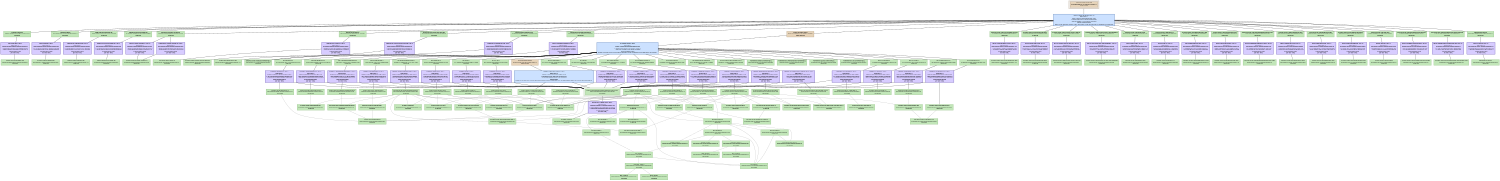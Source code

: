 digraph DreamCatcher {
   size = "10.000000,8.500000";
   concentrate = false;

   node [ shape = box, style = filled, color = "0.3 0.5 0.6", fillcolor = "0.3 0.2 0.9", fontname = "Monaco", fontsize = "9" ];
   n00001 [ label = "Debug/DreamCatcher.app\n89b7483a5ee1511b144404c1229a3617\nDepsUpdated", color = "0.1 0.5 0.5", fillcolor = "0.1 0.2 0.9", peripheries = 3 ];
   n00002 [ label = "Contents/Info.plist\n34eb653e0d93476649fe82aaa800a118\nUpToDate" ];
   n00003 [ label = "DreamCatcher.build/Info.plist\n0000000044486d62000000000000084d\nUpToDate" ];
   n00004 [ label = "Contents/PkgInfo\n077a407bc4546c2ce418e5dd98439556\nUpToDate" ];
   n00005 [ label = "DreamCatcher.build/PkgInfo\n0000000043739ad80000000000000008\nUpToDate" ];
   n00006 [ label = "Frameworks/AGRegex.framework\n0218b93dc6217ac6af7dab2201836be1\nUpToDate" ];
   n00007 [ label = "DreamCatcher/AGRegex.framework[C]\n000000004375f11a00000000000000cc\nUpToDate" ];
   n00008 [ label = "English.lproj/MainMenu.nib\nf788b6938053141a42121c671a01b5f0\nUpToDate" ];
   n00009 [ label = "English.lproj/MainMenu.nib\n0000000043753cf80000000000000110\nUpToDate" ];
   n00010 [ label = "English.lproj/MyDocument.nib\n0418e2b45730d89c1bce00abba0bdd98\nUpToDate" ];
   n00011 [ label = "English.lproj/MyDocument.nib\n000000004308dd3f00000000000000cc\nUpToDate" ];
   n00012 [ label = "Resources/DreamCatcher.icns\n000000004308dd3e000000000000c2e4\nUpToDate" ];
   n00013 [ label = "DreamCatcher/DreamCatcher.icns\n000000004308dd3e000000000000c2e4\nUpToDate" ];
   n00014 [ label = "Resources/Credits.rtf\n2e0a6f1549ac73b78b580b7c1a6ab4ba\nUpToDate" ];
   n00015 [ label = "DreamCatcher/Credits.rtf\n0000000043782c640000000000000187\nUpToDate" ];
   n00016 [ label = "Resources/DreamCatcher-Info.plist\nfbcb20498ec85b60ac22b7332e3eb597\nUpToDate" ];
   n00017 [ label = "DreamCatcher/DreamCatcher-Info.plist\n0000000044451ab5000000000000084d\nUpToDate" ];
   n00018 [ label = "English.lproj/Preferences.nib\n930d6b89bb0ee63183533236f0e57a18\nUpToDate" ];
   n00019 [ label = "English.lproj/Preferences.nib\n00000000444873850000000000000110\nUpToDate" ];
   n00020 [ label = "ppc/MyDocument.o\n785abde9769536c984ac4de1ee65738e\nUpToDate" ];
   n00021 [ label = "Headers/AppKit.h\n000000004385bc150000000000001504\nUpToDate" ];
   n00022 [ label = "AppKit-aylpvpduvujibqczutnwxvwijyvp/AppKit.h.gch\nc8ee73aaedc4d90558ecb619fb1a49bd\nUpToDate", peripheries = 3 ];
   n00023 [ label = "DreamCatcher/MyDocument.m\n00000000437539a20000000000007376\nUpToDate" ];
   n00024 [ label = "ppc/GUIMain.o\n75516ac2fb5fa73bc15b66784952221d\nUpToDate" ];
   n00025 [ label = "DreamCatcher/GUIMain.m\n0000000043e795f20000000000000078\nUpToDate" ];
   n00026 [ label = "ppc/Page.o\n01211e650e06594f3c80dade97705a8c\nUpToDate" ];
   n00027 [ label = "DreamCatcher/Page.m\n000000004308dd4100000000000001b5\nUpToDate" ];
   n00028 [ label = "ppc/Spider.o\n5b746dc83f57feb128657fcadcd44d01\nUpToDate" ];
   n00029 [ label = "DreamCatcher/Spider.m\n000000004470a15500000000000024ab\nUpToDate" ];
   n00030 [ label = "ppc/ConditionVariable.o\n5cfca02dd68e80ff64474bebe9a0e84f\nUpToDate" ];
   n00031 [ label = "DreamCatcher/ConditionVariable.m\n000000004470a11e0000000000000928\nUpToDate" ];
   n00032 [ label = "ppc/Response.o\n82f793626a914e771887d58269fa7a1b\nUpToDate" ];
   n00033 [ label = "DreamCatcher/Response.m\n000000004308dd410000000000000118\nUpToDate" ];
   n00034 [ label = "ppc/ErrorResponse.o\n14f2cafe3cfd17ecc37c47a43dedd2ac\nUpToDate" ];
   n00035 [ label = "DreamCatcher/ErrorResponse.m\n000000004308dd3f00000000000001a8\nUpToDate" ];
   n00036 [ label = "ppc/FoundationWebClient.o\n90c5ee1979db060cdf737e77b211ab07\nUpToDate" ];
   n00037 [ label = "DreamCatcher/FoundationWebClient.m\n00000000444874320000000000003f9d\nUpToDate" ];
   n00038 [ label = "ppc/UnknownTypeResponse.o\n1a4c2d241105cf0f7cfd799b3882a14e\nUpToDate" ];
   n00039 [ label = "DreamCatcher/UnknownTypeResponse.m\n000000004308dd4200000000000001f8\nUpToDate" ];
   n00040 [ label = "ppc/RobotsTxt.o\n3582fc52e36bebd701480a5a5c552b39\nUpToDate" ];
   n00041 [ label = "DreamCatcher/RobotsTxt.m\n000000004339705100000000000013c2\nUpToDate" ];
   n00042 [ label = "ppc/DCProperties.o\n67c3f53c18bf90676aaaaf4829b319e9\nUpToDate" ];
   n00043 [ label = "DreamCatcher/DCProperties.m\n00000000444870c00000000000000436\nUpToDate" ];
   n00044 [ label = "ppc/Spellchecker.o\nd7a9a4eeccb8c548ae8d87917f416e49\nUpToDate" ];
   n00045 [ label = "DreamCatcher/Spellchecker.m\n0000000043150dc40000000000001419\nUpToDate" ];
   n00046 [ label = "ppc/PreferencesController.o\n356c7d4ffe6099ff52103b46737d48fa\nUpToDate" ];
   n00047 [ label = "DreamCatcher/PreferencesController.m\n000000004448745200000000000014df\nUpToDate" ];
   n00048 [ label = "ppc/DCTableView.o\n997b4bad2dac8216865eb41a6f03c188\nUpToDate" ];
   n00049 [ label = "DreamCatcher/DCTableView.m\n000000004308dd3e00000000000004ea\nUpToDate" ];
   n00050 [ label = "ppc/EntityReference.o\n70f54029835345dd87437b31b013e9cd\nUpToDate" ];
   n00051 [ label = "DreamCatcher/EntityReference.m\n000000004308dd3f00000000000055cb\nUpToDate" ];
   n00052 [ label = "ppc/DCUtil.o\n4b0195fbb4c45849e6b542105c6f4fb5\nUpToDate" ];
   n00053 [ label = "DreamCatcher/DCUtil.m\n0000000043274f77000000000000033e\nUpToDate" ];
   n00054 [ label = "ppc/DSFileTypeDrag.o\n78cfa6503207dad25283c681ee4fa386\nUpToDate" ];
   n00055 [ label = "DreamCatcher/DSFileTypeDrag.m\n00000000437538490000000000000ca8\nUpToDate" ];
   n00056 [ label = "ppc/DSFolderDrag.o\n164d36a55599b4b33da9d40cae419f5c\nUpToDate" ];
   n00057 [ label = "DreamCatcher/DSFolderDrag.m\n00000000437538490000000000001e88\nUpToDate" ];
   n00058 [ label = "ppc/NSAppleScript+HandlerCalls.o\ncb2fe61877ba4b37e4aab330ce1d8db0\nUpToDate" ];
   n00059 [ label = "DreamCatcher/NSAppleScript+HandlerCalls.m\n0000000043752305000000000000078f\nUpToDate" ];
   n00060 [ label = "ppc/TidyHTMLParser.o\ne5c087f63f48709cda91aa35c29b8707\nDepsUpdated", color = "0.1 0.5 0.5", fillcolor = "0.1 0.2 0.9" ];
   n00061 [ label = "DreamCatcher/TidyHTMLParser.m\n000000004470a2c20000000000000cfa\nUpToDate" ];
   n00062 [ label = "MacOS/DreamCatcher\n9b42a812cf3b46c514328bd01ab34be8\nDepsUpdated", color = "0.1 0.5 0.5", fillcolor = "0.1 0.2 0.9" ];
   n00063 [ label = "Frameworks/WebKit.framework[C]\n00000000436acc7f00000000000000ee\nUpToDate" ];
   n00064 [ label = "Frameworks/CoreFoundation.framework[C]\n0000000042a51d7900000000000000cc\nUpToDate" ];
   n00065 [ label = "Frameworks/Quartz.framework[C]\n0000000042a51d8700000000000000ee\nUpToDate" ];
   n00066 [ label = "Frameworks/Cocoa.framework[C]\n0000000042a51d7b00000000000000cc\nUpToDate" ];
   n00067 [ label = "DreamCatcher Help/correctingerrors.html\n7a15fd5b7309b0b2f7f883de8b24e285\nUpToDate" ];
   n00068 [ label = "DreamCatcher Help/correctingerrors.html\n0000000043782b1a00000000000011d9\nUpToDate" ];
   n00069 [ label = "DreamCatcher Help/Dictionaries.html\nb920a9d7020997568cc55d4f03daaf7c\nUpToDate" ];
   n00070 [ label = "DreamCatcher Help/Dictionaries.html\n000000004378224f00000000000009bf\nUpToDate" ];
   n00071 [ label = "DreamCatcher Help/DreamCatcher Help idx\n64c7084dac843c373269b9a4b32a50b8\nUpToDate" ];
   n00072 [ label = "DreamCatcher Help/DreamCatcher Help idx\n000000004378224f0000000000003000\nUpToDate" ];
   n00073 [ label = "DreamCatcher Help/DreamCatcher Help.helpindex\ncb99e2c6217f323961b6238090b4c8c0\nUpToDate" ];
   n00074 [ label = "DreamCatcher Help/DreamCatcher Help.helpindex\n000000004378224f00000000000039aa\nUpToDate" ];
   n00075 [ label = "DreamCatcher Help/empty.html\n7b2ba818d0ea6c623eaf6b1cdad6c173\nUpToDate" ];
   n00076 [ label = "DreamCatcher Help/empty.html\n000000004378224f0000000000000000\nUpToDate" ];
   n00077 [ label = "DreamCatcher Help/help.css\nf169dc4ffde70e7dea0ce4772efba744\nUpToDate" ];
   n00078 [ label = "DreamCatcher Help/help.css\n000000004378224f00000000000009a6\nUpToDate" ];
   n00079 [ label = "DreamCatcher Help/ignoringerrors.html\n46268b3fb3ccba731f09a0693daf3f69\nUpToDate" ];
   n00080 [ label = "DreamCatcher Help/ignoringerrors.html\n0000000043782581000000000000061e\nUpToDate" ];
   n00081 [ label = "DreamCatcher Help/Introduction.html\n3daee156c1f7ec3348f7ddeaa707a74e\nUpToDate" ];
   n00082 [ label = "DreamCatcher Help/Introduction.html\n00000000437824740000000000000733\nUpToDate" ];
   n00083 [ label = "DreamCatcher Help/modifyingthedictionary.html\n677ca6b827fc7777467a3ef2135b158e\nUpToDate" ];
   n00084 [ label = "DreamCatcher Help/modifyingthedictionary.html\n00000000437829310000000000000544\nUpToDate" ];
   n00085 [ label = "DreamCatcher Help/preferences.html\n4869535e37b24e7844c646f9980b1a7d\nUpToDate" ];
   n00086 [ label = "DreamCatcher Help/preferences.html\n0000000043782a470000000000000ecb\nUpToDate" ];
   n00087 [ label = "DreamCatcher Help/Reference.html\n70991da88b133d232000cc6df25a542e\nUpToDate" ];
   n00088 [ label = "DreamCatcher Help/Reference.html\n0000000043c1fcb40000000000000c43\nUpToDate" ];
   n00089 [ label = "DreamCatcher Help/spellchecking.html\nffcd39078139b7c6afa67cae38785922\nUpToDate" ];
   n00090 [ label = "DreamCatcher Help/spellchecking.html\n00000000437827520000000000000d84\nUpToDate" ];
   n00091 [ label = "DreamCatcher Help/top.html\n528b625949ec5a261ff32026e63f7c80\nUpToDate" ];
   n00092 [ label = "DreamCatcher Help/top.html\n00000000437823670000000000000473\nUpToDate" ];
   n00093 [ label = "DreamCatcher Help/usingdreamcatcher.html\n25794a7b4de4a7f921021f6f393217c0\nUpToDate" ];
   n00094 [ label = "DreamCatcher Help/usingdreamcatcher.html\n0000000043782251000000000000031b\nUpToDate" ];
   n00095 [ label = "DreamCatcher Help/usingdreamcatcherframe.html\n517ba1c745c3e389c29aa116bb0b2443\nUpToDate" ];
   n00096 [ label = "DreamCatcher Help/usingdreamcatcherframe.html\n00000000437825cb000000000000022f\nUpToDate" ];
   n00097 [ label = "HelpImages/Icon.png\ndd9aae93af49f5695d1ccdbc24887a12\nUpToDate" ];
   n00098 [ label = "HelpImages/Icon.png\n00000000437822510000000000006591\nUpToDate" ];
   n00099 [ label = "DreamCatcher/MyDocument.h\n00000000437504440000000000000609\nUpToDate" ];
   n00100 [ label = "DreamCatcher/Spider.h\n000000004308dd41000000000000060a\nUpToDate" ];
   n00101 [ label = "DreamCatcher/Spellchecker.h\n000000004308dd410000000000000356\nUpToDate" ];
   n00102 [ label = "DreamCatcher/Page.h\n000000004308dd4100000000000000c6\nUpToDate" ];
   n00103 [ label = "DreamCatcher/DCProperties.h\n000000004308dd3e000000000000010d\nUpToDate" ];
   n00104 [ label = "DreamCatcher/PreferencesController.h\n00000000444872350000000000000274\nUpToDate" ];
   n00105 [ label = "DreamCatcher/NSAppleScript+HandlerCalls.h\n00000000437501f90000000000000284\nUpToDate" ];
   n00106 [ label = "DreamCatcher/ConditionVariable.h\n000000004308dd3e00000000000004fa\nUpToDate" ];
   n00107 [ label = "DreamCatcher/Response.h\n0000000043e7955b0000000000000089\nUpToDate" ];
   n00108 [ label = "DreamCatcher/FoundationWebClient.h\n0000000044450f2e000000000000049c\nUpToDate" ];
   n00109 [ label = "DreamCatcher/RobotsTxt.h\n000000004308dd410000000000000298\nUpToDate" ];
   n00110 [ label = "libkern/OSAtomic.h\n0000000042a51e3a0000000000001a14\nUpToDate" ];
   n00111 [ label = "include/pthread.h\n0000000042a51e3b00000000000038d4\nUpToDate" ];
   n00112 [ label = "DreamCatcher/ErrorResponse.h\n000000004308dd3f000000000000015a\nUpToDate" ];
   n00113 [ label = "Headers/AGRegex.h\n000000004375f11a0000000000003113\nUpToDate" ];
   n00114 [ label = "DreamCatcher/UnknownTypeResponse.h\n000000004308dd42000000000000016d\nUpToDate" ];
   n00115 [ label = "DreamCatcher/EntityReference.h\n000000004308dd3f0000000000000089\nUpToDate" ];
   n00116 [ label = "DreamCatcher/DCUtil.h\n0000000043274bdf0000000000000112\nUpToDate" ];
   n00117 [ label = "DreamCatcher/TidyHTMLParser.h\n0000000044450dd800000000000001be\nUpToDate" ];
   n00118 [ label = "DreamCatcher/DSFileTypeDrag.h\n0000000043753849000000000000039b\nUpToDate" ];
   n00119 [ label = "DreamCatcher/DCTableView.h\n000000004308dd3e000000000000008f\nUpToDate" ];
   n00120 [ label = "DreamCatcher/DSFolderDrag.h\n00000000437538490000000000000358\nUpToDate" ];
   n00121 [ label = "DreamCatcher/ProgressListener.h\n0000000043e795d40000000000000092\nUpToDate" ];
   n00122 [ label = "DreamCatcher/WebClient.h\n000000004308dd420000000000000264\nUpToDate" ];
   n00123 [ label = "include/stddef.h\n0000000042c4ae8d0000000000003193\nUpToDate" ];
   n00124 [ label = "sys/cdefs.h\n0000000042a51e3c0000000000003314\nUpToDate" ];
   n00125 [ label = "include/stdint.h\n0000000042a51e3a0000000000001a59\nUpToDate" ];
   n00126 [ label = "include/stdbool.h\n0000000042a51e3d0000000000000640\nUpToDate" ];
   n00127 [ label = "include/_types.h\n0000000042a51e38000000000000063a\nUpToDate" ];
   n00128 [ label = "include/pthread_impl.h\n0000000042a51e3b0000000000000639\nUpToDate" ];
   n00129 [ label = "include/sched.h\n0000000042a51e3c000000000000055e\nUpToDate" ];
   n00130 [ label = "include/time.h\n0000000042a51e3c00000000000016dc\nUpToDate" ];
   n00131 [ label = "sys/_types.h\n0000000042a51e3c0000000000001f2d\nUpToDate" ];
   n00132 [ label = "machine/_limits.h\n0000000042a51e3a00000000000004b5\nUpToDate" ];
   n00133 [ label = "xlocale/_time.h\n0000000042a51e3c000000000000053a\nUpToDate" ];
   n00134 [ label = "machine/_types.h\n0000000042a51e3a00000000000004b5\nUpToDate" ];
   n00135 [ label = "ppc/_limits.h\n0000000042a51e3b000000000000042a\nUpToDate" ];
   n00136 [ label = "i386/_limits.h\n0000000042a51e3a000000000000042d\nUpToDate" ];
   n00137 [ label = "ppc/_types.h\n0000000042a51e3b000000000000100c\nUpToDate" ];
   n00138 [ label = "i386/_types.h\n0000000042a51e3a000000000000100f\nUpToDate" ];

   node [ shape = box, style = "filled,bold", color = "0.7 0.5 0.7", fillcolor = "0.7 0.2 1.0", fontname = "Monaco", fontsize = "9" ];
   c00001 [ label = "PBXCp Info.plist <wt:0>\nwaitCount: 0\n0000000044486d62000000000000084d\n^ 34eb653e49db2a0449fe82aaa800a955\n= 34eb653e0d93476649fe82aaa800a118\nDoesNotNeedToRun\n(no 'why' info)" ];
   c00002 [ label = "PBXCp PkgInfo <wt:0>\nwaitCount: 0\n00000000000000000000000000000000\n^ 077a407bc4546c2ce418e5dd98439556\n= 077a407bc4546c2ce418e5dd98439556\nDoesNotNeedToRun\n(no 'why' info)" ];
   c00003 [ label = "PBXCp AGRegex.framework <wt:2>\nwaitCount: 0\n000000004375f11a00000000000000cc\n^ 0218b93d85548bdcaf7dab2201836b2d\n= 0218b93dc6217ac6af7dab2201836be1\nDoesNotNeedToRun\n(no 'why' info)" ];
   c00004 [ label = "CpResource MainMenu.nib <wt:4>\nwaitCount: 0\n00000000000000000000000000000000\n^ f788b6938053141a42121c671a01b5f0\n= f788b6938053141a42121c671a01b5f0\nDoesNotNeedToRun\n(no 'why' info)" ];
   c00005 [ label = "CpResource MyDocument.nib <wt:4>\nwaitCount: 0\n00000000000000000000000000000000\n^ 0418e2b45730d89c1bce00abba0bdd98\n= 0418e2b45730d89c1bce00abba0bdd98\nDoesNotNeedToRun\n(no 'why' info)" ];
   c00006 [ label = "CpResource DreamCatcher.icns <wt:4>\nwaitCount: 0\n00000000000000000000000000000000\n^ 669b4e99ba332cc28649529a04c393f1\n= 669b4e99ba332cc28649529a04c393f1\nDoesNotNeedToRun\n(no 'why' info)" ];
   c00007 [ label = "CpResource Credits.rtf <wt:4>\nwaitCount: 0\n00000000000000000000000000000000\n^ 2e0a6f1549ac73b78b580b7c1a6ab4ba\n= 2e0a6f1549ac73b78b580b7c1a6ab4ba\nDoesNotNeedToRun\n(no 'why' info)" ];
   c00008 [ label = "CpResource DreamCatcher-Info.plist <wt:4>\nwaitCount: 0\n00000000000000000000000000000000\n^ fbcb20498ec85b60ac22b7332e3eb597\n= fbcb20498ec85b60ac22b7332e3eb597\nDoesNotNeedToRun\n(no 'why' info)" ];
   c00009 [ label = "CpResource Preferences.nib <wt:4>\nwaitCount: 0\n00000000000000000000000000000000\n^ 930d6b89bb0ee63183533236f0e57a18\n= 930d6b89bb0ee63183533236f0e57a18\nDoesNotNeedToRun\n(no 'why' info)" ];
   c00010 [ label = "CompileC MyDocument.o <wt:6>\nwaitCount: 0\nc8ee73aaea16df4958ecb619fb1a3a48\n^ b0b4ce439c83e980dc40fbf8157f49c6\n= 785abde9769536c984ac4de1ee65738e\nDoesNotNeedToRun\n(no 'why' info)" ];
   c00011 [ label = "ProcessPCH AppKit.h.gch <wt:5>\nwaitCount: 0\n000000004385bc150000000000001504\n^ c8ee73aaae41651058ecb619fb1a5cb9\n= c8ee73aaedc4d90558ecb619fb1a49bd\nDoesNotNeedToRun\n(no 'why' info)" ];
   c00012 [ label = "CompileC GUIMain.o <wt:6>\nwaitCount: 0\nc8ee73aaae234cf758ecb619fb1a49c5\n^ bdbf1968557cebcc99b7d061b2486bd8\n= 75516ac2fb5fa73bc15b66784952221d\nDoesNotNeedToRun\n(no 'why' info)" ];
   c00013 [ label = "CompileC Page.o <wt:6>\nwaitCount: 0\nc8ee73aaae234c5e58ecb619fb1a4847\n^ c9cf6dcfa0251511646c6cc76c6a12cb\n= 01211e650e06594f3c80dade97705a8c\nDoesNotNeedToRun\n(no 'why' info)" ];
   c00014 [ label = "CompileC Spider.o <wt:6>\nwaitCount: 0\nc8ee73aaed7f8f5c58ecb619fb1a44be\n^ 939a1e62d22871ed7089c9d327ce09bf\n= 5b746dc83f57feb128657fcadcd44d01\nDoesNotNeedToRun\n(no 'why' info)" ];
   c00015 [ label = "CompileC ConditionVariable.o <wt:6>\nwaitCount: 0\nc8ee73aaeadd159258ecb619fb1a686a\n^ 9412d3873c53956d3cabfdf212ba8025\n= 5cfca02dd68e80ff64474bebe9a0e84f\nDoesNotNeedToRun\n(no 'why' info)" ];
   c00016 [ label = "CompileC Response.o <wt:6>\nwaitCount: 0\nc8ee73aaed2b911f58ecb619fb1a482c\n^ 4a19e0c887badf68406b639b92e03237\n= 82f793626a914e771887d58269fa7a1b\nDoesNotNeedToRun\n(no 'why' info)" ];
   c00017 [ label = "CompileC ErrorResponse.o <wt:6>\nwaitCount: 0\nc8ee73aaae234c5e58ecb619fb1a49c6\n^ dc1cb95492de5bb29b90f1bdc6f79b6a\n= 14f2cafe3cfd17ecc37c47a43dedd2ac\nDoesNotNeedToRun\n(no 'why' info)" ];
   c00018 [ label = "CompileC FoundationWebClient.o <wt:6>\nwaitCount: 0\nc8ee73aaed74524c58ecb619fb1a4663\n^ 582b9db394af5440879fc86e490bed64\n= 90c5ee1979db060cdf737e77b211ab07\nDoesNotNeedToRun\n(no 'why' info)" ];
   c00019 [ label = "CompileC UnknownTypeResponse.o <wt:6>\nwaitCount: 0\nc8ee73aaae234c5e58ecb619fb1a49a1\n^ d2a25e8ebf2683512411cf82c398e8ef\n= 1a4c2d241105cf0f7cfd799b3882a14e\nDoesNotNeedToRun\n(no 'why' info)" ];
   c00020 [ label = "CompileC RobotsTxt.o <wt:6>\nwaitCount: 0\nc8ee73aaaeaf13ee58ecb619fb1a69eb\n^ fd6c8ff84dc4f83959a4bc43a74f42d2\n= 3582fc52e36bebd701480a5a5c552b39\nDoesNotNeedToRun\n(no 'why' info)" ];
   c00021 [ label = "CompileC DCProperties.o <wt:6>\nwaitCount: 0\nc8ee73aaea8474fb58ecb619fb1a4c86\n^ af2d8696f23be49c32461951d2a9556f\n= 67c3f53c18bf90676aaaaf4829b319e9\nDoesNotNeedToRun\n(no 'why' info)" ];
   c00022 [ label = "CompileC Spellchecker.o <wt:6>\nwaitCount: 0\nc8ee73aaedd9097358ecb619fb1a5b4c\n^ 1f47d7442161cc3bf6613188845b3505\n= d7a9a4eeccb8c548ae8d87917f416e49\nDoesNotNeedToRun\n(no 'why' info)" ];
   c00023 [ label = "CompileC PreferencesController.o <wt:6>\nwaitCount: 0\nc8ee73aaedc4df1d58ecb619fb1a5d8e\n^ fd820ee513a446e20afc8d5f88671574\n= 356c7d4ffe6099ff52103b46737d48fa\nDoesNotNeedToRun\n(no 'why' info)" ];
   c00024 [ label = "CompileC DCTableView.o <wt:6>\nwaitCount: 0\nc8ee73aaedc4d90558ecb619fb1a4dd8\n^ 51953807c0685b13deb2020394198c50\n= 997b4bad2dac8216865eb41a6f03c188\nDoesNotNeedToRun\n(no 'why' info)" ];
   c00025 [ label = "CompileC EntityReference.o <wt:6>\nwaitCount: 0\nc8ee73aaedc4d90558ecb619fb1a1cff\n^ b81b33836e979cd8dfafcd284b09f532\n= 70f54029835345dd87437b31b013e9cd\nDoesNotNeedToRun\n(no 'why' info)" ];
   c00026 [ label = "CompileC DCUtil.o <wt:6>\nwaitCount: 0\nc8ee73aaaecc009358ecb619fb1a4a9c\n^ 83efe6511a0858dabe59f409a7750529\n= 4b0195fbb4c45849e6b542105c6f4fb5\nDoesNotNeedToRun\n(no 'why' info)" ];
   c00027 [ label = "CompileC DSFileTypeDrag.o <wt:6>\nwaitCount: 0\nc8ee73aaaeb1e14c58ecb619fb1a45d6\n^ b021d5fa9cb63b9e0a6f70981555e650\n= 78cfa6503207dad25283c681ee4fa386\nDoesNotNeedToRun\n(no 'why' info)" ];
   c00028 [ label = "CompileC DSFolderDrag.o <wt:6>\nwaitCount: 0\nc8ee73aaedc4d90558ecb619fb1a546d\n^ dea3450fb85d6db665456215555bcb31\n= 164d36a55599b4b33da9d40cae419f5c\nDoesNotNeedToRun\n(no 'why' info)" ];
   c00029 [ label = "CompileC NSAppleScript+HandlerCalls.o <wt:6>\nwaitCount: 0\nc8ee73aaedc4fbf958ecb619fb1a4cb6\n^ 03c195b29a7eb0cebc4605293507c106\n= cb2fe61877ba4b37e4aab330ce1d8db0\nDoesNotNeedToRun\n(no 'why' info)" ];
   c00030 [ label = "CompileC TidyHTMLParser.o <wt:6>\nwaitCount: 0\nc8ee73aaa95b315758ecb619fb1a4343\n^ 2d2ef45c961341cb827d1c2c3981c444\n= e5c087f63f48709cda91aa35c29b8707\nNeedsToRun\nNeeds to run because at least one of the outputs of the command is has an older timestamp than at least one of the inputs.", color = "0.6 0.5 0.7", fillcolor = "0.6 0.2 1.0" ];
   c00031 [ label = "Ld DreamCatcher <wt:6>\nwaitCount: 1\n454821a1ea46ebc46ce6cfda6d9a499d\n^ de0a89b3257dad0178d4440a77290275\n= 9b42a812cf3b46c514328bd01ab34be8\nIndirectlyNeedsToRun\nNeeds to run because at least one of the inputs to the command are scheduled to be updated.", color = "0.6 0.5 0.7", fillcolor = "0.6 0.2 1.0" ];
   c00032 [ label = "PBXCp correctingerrors.html <wt:10>\nwaitCount: 0\n0000000043782b1a00000000000011d9\n^ 7a15fd5b30719ba8f7f883de8b24f35c\n= 7a15fd5b7309b0b2f7f883de8b24e285\nDoesNotNeedToRun\n(no 'why' info)" ];
   c00033 [ label = "PBXCp Dictionaries.html <wt:10>\nwaitCount: 0\n000000004378224f00000000000009bf\n^ b920a9d74171b5198cc55d4f03daa6c3\n= b920a9d7020997568cc55d4f03daaf7c\nDoesNotNeedToRun\n(no 'why' info)" ];
   c00034 [ label = "PBXCp \"DreamCatcher Help idx\" <wt:10>\nwaitCount: 0\n000000004378224f0000000000003000\n^ 64c7084deffc1e783269b9a4b32a60b8\n= 64c7084dac843c373269b9a4b32a50b8\nDoesNotNeedToRun\n(no 'why' info)" ];
   c00035 [ label = "PBXCp \"DreamCatcher Help.helpindex\" <wt:10>\nwaitCount: 0\n000000004378224f00000000000039aa\n^ cb99e2c66207107661b6238090b4f16a\n= cb99e2c6217f323961b6238090b4c8c0\nDoesNotNeedToRun\n(no 'why' info)" ];
   c00036 [ label = "PBXCp empty.html <wt:10>\nwaitCount: 0\n000000004378224f0000000000000000\n^ 7b2ba81893924e2d3eaf6b1cdad6c173\n= 7b2ba818d0ea6c623eaf6b1cdad6c173\nDoesNotNeedToRun\n(no 'why' info)" ];
   c00037 [ label = "PBXCp help.css <wt:10>\nwaitCount: 0\n000000004378224f00000000000009a6\n^ f169dc4fbe9f2c32ea0ce4772efbaee2\n= f169dc4ffde70e7dea0ce4772efba744\nDoesNotNeedToRun\n(no 'why' info)" ];
   c00038 [ label = "PBXCp ignoringerrors.html <wt:10>\nwaitCount: 0\n0000000043782581000000000000061e\n^ 46268b3ff0b49ff21f09a0693daf3977\n= 46268b3fb3ccba731f09a0693daf3f69\nDoesNotNeedToRun\n(no 'why' info)" ];
   c00039 [ label = "PBXCp Introduction.html <wt:10>\nwaitCount: 0\n00000000437824740000000000000733\n^ 3daee156828fc84748f7ddeaa707a07d\n= 3daee156c1f7ec3348f7ddeaa707a74e\nDoesNotNeedToRun\n(no 'why' info)" ];
   c00040 [ label = "PBXCp modifyingthedictionary.html <wt:10>\nwaitCount: 0\n00000000437829310000000000000544\n^ 677ca6b864845e46467a3ef2135b10ca\n= 677ca6b827fc7777467a3ef2135b158e\nDoesNotNeedToRun\n(no 'why' info)" ];
   c00041 [ label = "PBXCp preferences.html <wt:10>\nwaitCount: 0\n0000000043782a470000000000000ecb\n^ 4869535e74ca643f44c646f9980b14b6\n= 4869535e37b24e7844c646f9980b1a7d\nDoesNotNeedToRun\n(no 'why' info)" ];
   c00042 [ label = "PBXCp Reference.html <wt:10>\nwaitCount: 0\n0000000043c1fcb40000000000000c43\n^ 70991da8c8d2c1972000cc6df25a586d\n= 70991da88b133d232000cc6df25a542e\nDoesNotNeedToRun\n(no 'why' info)" ];
   c00043 [ label = "PBXCp spellchecking.html <wt:10>\nwaitCount: 0\n00000000437827520000000000000d84\n^ ffcd3907c2419094afa67cae387854a6\n= ffcd39078139b7c6afa67cae38785922\nDoesNotNeedToRun\n(no 'why' info)" ];
   c00044 [ label = "PBXCp top.html <wt:10>\nwaitCount: 0\n00000000437823670000000000000473\n^ 528b62590a9479411ff32026e63f78f3\n= 528b625949ec5a261ff32026e63f7c80\nDoesNotNeedToRun\n(no 'why' info)" ];
   c00045 [ label = "PBXCp usingdreamcatcher.html <wt:10>\nwaitCount: 0\n0000000043782251000000000000031b\n^ 25794a7b0e9c85a821021f6f393214db\n= 25794a7b4de4a7f921021f6f393217c0\nDoesNotNeedToRun\n(no 'why' info)" ];
   c00046 [ label = "PBXCp usingdreamcatcherframe.html <wt:10>\nwaitCount: 0\n00000000437825cb000000000000022f\n^ 517ba1c706bbc642c29aa116bb0b266c\n= 517ba1c745c3e389c29aa116bb0b2443\nDoesNotNeedToRun\n(no 'why' info)" ];
   c00047 [ label = "PBXCp Icon.png <wt:12>\nwaitCount: 0\n00000000437822510000000000006591\n^ dd9aae93ec31d7385d1ccdbc24881f83\n= dd9aae93af49f5695d1ccdbc24887a12\nDoesNotNeedToRun\n(no 'why' info)" ];
   c00048 [ label = "PBXCp DreamCatcher.icns <wt:14>\nwaitCount: 0\n000000004308dd3e000000000000c2e4\n^ 669b4e99ba332cc28649529a04c393f1\n= 669b4e99f93bf1fc8649529a04c35115\nDoesNotNeedToRun\n(no 'why' info)" ];
   c00049 [ label = "Touch DreamCatcher.app <wt:15>\nwaitCount: 1\nd964129e3cff50496c8ef8468bd11b65\n^ 50d35aa4621e015278cafc87a94b2d72\n= 89b7483a5ee1511b144404c1229a3617\nIndirectlyNeedsToRun\nNeeds to run because at least one of the inputs to the command are scheduled to be updated.", color = "0.6 0.5 0.7", fillcolor = "0.6 0.2 1.0" ];

   edge [ style = solid, color = black, arrowhead = none, arrowtail = normal ];
   n00001 -> { c00049 };
   n00002 -> { c00001 };
   n00004 -> { c00002 };
   n00006 -> { c00003 };
   n00008 -> { c00004 };
   n00010 -> { c00005 };
   n00012 -> { c00006 c00048 };
   n00014 -> { c00007 };
   n00016 -> { c00008 };
   n00018 -> { c00009 };
   n00020 -> { c00010 };
   n00022 -> { c00011 };
   n00024 -> { c00012 };
   n00026 -> { c00013 };
   n00028 -> { c00014 };
   n00030 -> { c00015 };
   n00032 -> { c00016 };
   n00034 -> { c00017 };
   n00036 -> { c00018 };
   n00038 -> { c00019 };
   n00040 -> { c00020 };
   n00042 -> { c00021 };
   n00044 -> { c00022 };
   n00046 -> { c00023 };
   n00048 -> { c00024 };
   n00050 -> { c00025 };
   n00052 -> { c00026 };
   n00054 -> { c00027 };
   n00056 -> { c00028 };
   n00058 -> { c00029 };
   n00060 -> { c00030 };
   n00062 -> { c00031 };
   n00067 -> { c00032 };
   n00069 -> { c00033 };
   n00071 -> { c00034 };
   n00073 -> { c00035 };
   n00075 -> { c00036 };
   n00077 -> { c00037 };
   n00079 -> { c00038 };
   n00081 -> { c00039 };
   n00083 -> { c00040 };
   n00085 -> { c00041 };
   n00087 -> { c00042 };
   n00089 -> { c00043 };
   n00091 -> { c00044 };
   n00093 -> { c00045 };
   n00095 -> { c00046 };
   n00097 -> { c00047 };
   c00001 -> { n00003 };
   c00002 -> { n00005 n00005 };
   c00003 -> { n00007 };
   c00004 -> { n00009 n00009 };
   c00005 -> { n00011 n00011 };
   c00006 -> { n00013 n00013 };
   c00007 -> { n00015 n00015 };
   c00008 -> { n00017 n00017 };
   c00009 -> { n00019 n00019 };
   c00010 -> { n00022 n00023 };
   c00011 -> { n00021 };
   c00012 -> { n00022 n00025 };
   c00013 -> { n00022 n00027 };
   c00014 -> { n00022 n00029 };
   c00015 -> { n00022 n00031 };
   c00016 -> { n00022 n00033 };
   c00017 -> { n00022 n00035 };
   c00018 -> { n00022 n00037 };
   c00019 -> { n00022 n00039 };
   c00020 -> { n00022 n00041 };
   c00021 -> { n00022 n00043 };
   c00022 -> { n00022 n00045 };
   c00023 -> { n00022 n00047 };
   c00024 -> { n00022 n00049 };
   c00025 -> { n00022 n00051 };
   c00026 -> { n00022 n00053 };
   c00027 -> { n00022 n00055 };
   c00028 -> { n00022 n00057 };
   c00029 -> { n00022 n00059 };
   c00030 -> { n00022 n00061 };
   c00031 -> { n00020 n00024 n00026 n00028 n00030 n00032 n00034 n00036 n00038 n00040 n00042 n00044 n00046 n00048 n00050 n00052 n00054 n00056 n00058 n00060 n00063 n00064 n00065 n00066 n00007 };
   c00032 -> { n00068 };
   c00033 -> { n00070 };
   c00034 -> { n00072 };
   c00035 -> { n00074 };
   c00036 -> { n00076 };
   c00037 -> { n00078 };
   c00038 -> { n00080 };
   c00039 -> { n00082 };
   c00040 -> { n00084 };
   c00041 -> { n00086 };
   c00042 -> { n00088 };
   c00043 -> { n00090 };
   c00044 -> { n00092 };
   c00045 -> { n00094 };
   c00046 -> { n00096 };
   c00047 -> { n00098 };
   c00048 -> { n00013 };
   c00049 -> { n00002 n00004 n00006 n00008 n00010 n00012 n00014 n00016 n00018 n00062 n00067 n00069 n00071 n00073 n00075 n00077 n00079 n00081 n00083 n00085 n00087 n00089 n00091 n00093 n00095 n00097 n00012 };

   edge [ style = solid, color = gray60, arrowhead = none, arrowtail = normal ];
   n00023 -> { n00099 n00100 n00101 n00102 n00103 n00104 n00105 };
   n00027 -> { n00102 };
   n00029 -> { n00100 n00106 n00107 n00102 n00108 n00109 n00103 n00110 n00111 };
   n00031 -> { n00106 n00110 n00111 };
   n00033 -> { n00107 };
   n00035 -> { n00112 };
   n00037 -> { n00108 n00113 n00112 n00114 n00102 n00103 n00115 n00116 n00117 };
   n00039 -> { n00114 };
   n00041 -> { n00109 n00113 n00103 n00116 };
   n00043 -> { n00103 };
   n00045 -> { n00101 n00102 n00100 n00103 };
   n00047 -> { n00104 n00103 n00101 n00118 };
   n00049 -> { n00119 };
   n00051 -> { n00115 };
   n00053 -> { n00116 n00103 };
   n00055 -> { n00118 };
   n00057 -> { n00120 };
   n00059 -> { n00105 };
   n00061 -> { n00117 n00103 n00102 };
   n00099 -> { n00121 };
   n00100 -> { n00122 n00121 };
   n00102 -> { n00107 };
   n00106 -> { n00111 };
   n00108 -> { n00122 };
   n00110 -> { n00123 n00124 n00125 n00126 };
   n00111 -> { n00127 n00128 n00129 n00130 n00124 };
   n00112 -> { n00107 };
   n00114 -> { n00107 };
   n00117 -> { n00108 };
   n00118 -> { n00120 };
   n00123 -> { n00131 };
   n00127 -> { n00131 };
   n00129 -> { n00128 n00124 };
   n00130 -> { n00127 n00132 n00124 n00133 };
   n00131 -> { n00124 n00134 };
   n00132 -> { n00135 n00136 };
   n00134 -> { n00137 n00138 };
}
